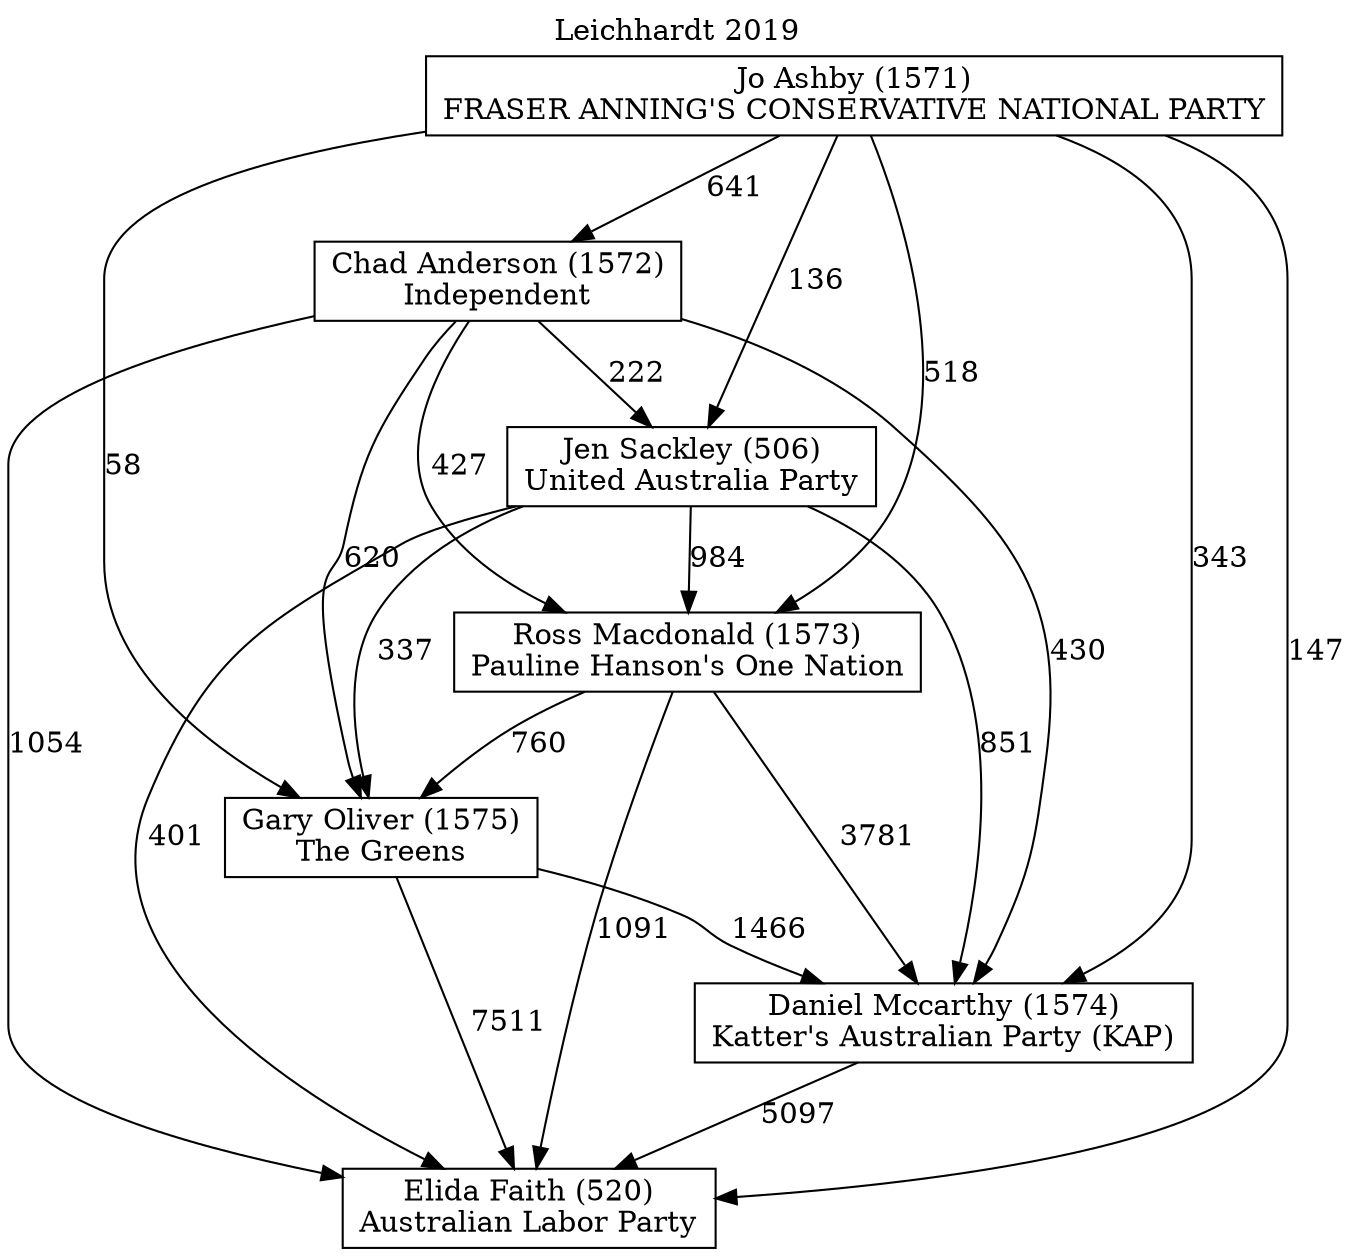 // House preference flow
digraph "Elida Faith (520)_Leichhardt_2019" {
	graph [label="Leichhardt 2019" labelloc=t mclimit=10]
	node [shape=box]
	"Chad Anderson (1572)" [label="Chad Anderson (1572)
Independent"]
	"Daniel Mccarthy (1574)" [label="Daniel Mccarthy (1574)
Katter's Australian Party (KAP)"]
	"Elida Faith (520)" [label="Elida Faith (520)
Australian Labor Party"]
	"Gary Oliver (1575)" [label="Gary Oliver (1575)
The Greens"]
	"Jen Sackley (506)" [label="Jen Sackley (506)
United Australia Party"]
	"Jo Ashby (1571)" [label="Jo Ashby (1571)
FRASER ANNING'S CONSERVATIVE NATIONAL PARTY"]
	"Ross Macdonald (1573)" [label="Ross Macdonald (1573)
Pauline Hanson's One Nation"]
	"Chad Anderson (1572)" -> "Daniel Mccarthy (1574)" [label=430]
	"Chad Anderson (1572)" -> "Elida Faith (520)" [label=1054]
	"Chad Anderson (1572)" -> "Gary Oliver (1575)" [label=620]
	"Chad Anderson (1572)" -> "Jen Sackley (506)" [label=222]
	"Chad Anderson (1572)" -> "Ross Macdonald (1573)" [label=427]
	"Daniel Mccarthy (1574)" -> "Elida Faith (520)" [label=5097]
	"Gary Oliver (1575)" -> "Daniel Mccarthy (1574)" [label=1466]
	"Gary Oliver (1575)" -> "Elida Faith (520)" [label=7511]
	"Jen Sackley (506)" -> "Daniel Mccarthy (1574)" [label=851]
	"Jen Sackley (506)" -> "Elida Faith (520)" [label=401]
	"Jen Sackley (506)" -> "Gary Oliver (1575)" [label=337]
	"Jen Sackley (506)" -> "Ross Macdonald (1573)" [label=984]
	"Jo Ashby (1571)" -> "Chad Anderson (1572)" [label=641]
	"Jo Ashby (1571)" -> "Daniel Mccarthy (1574)" [label=343]
	"Jo Ashby (1571)" -> "Elida Faith (520)" [label=147]
	"Jo Ashby (1571)" -> "Gary Oliver (1575)" [label=58]
	"Jo Ashby (1571)" -> "Jen Sackley (506)" [label=136]
	"Jo Ashby (1571)" -> "Ross Macdonald (1573)" [label=518]
	"Ross Macdonald (1573)" -> "Daniel Mccarthy (1574)" [label=3781]
	"Ross Macdonald (1573)" -> "Elida Faith (520)" [label=1091]
	"Ross Macdonald (1573)" -> "Gary Oliver (1575)" [label=760]
}
